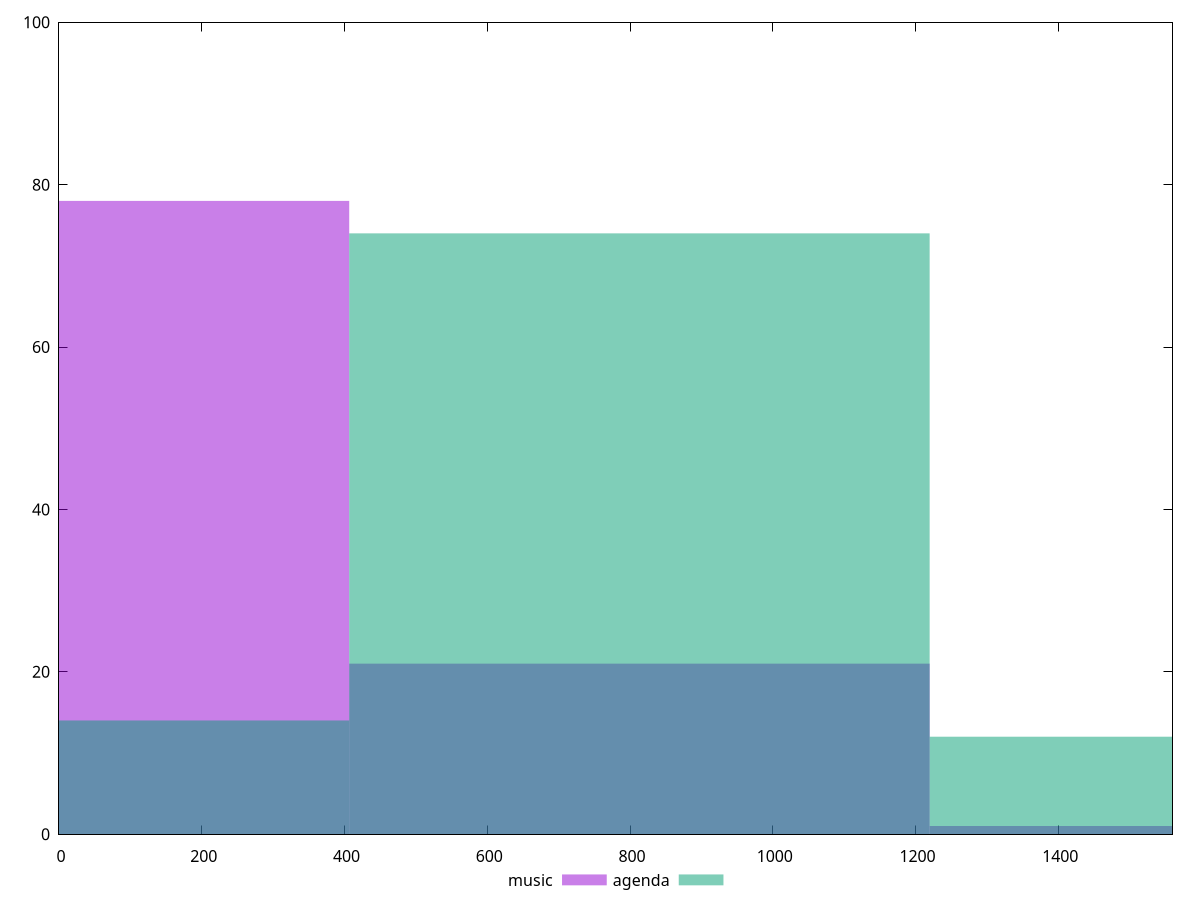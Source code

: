 reset

$music <<EOF
0 78
813.1723263342428 21
1626.3446526684857 1
EOF

$agenda <<EOF
813.1723263342428 74
1626.3446526684857 12
0 14
EOF

set key outside below
set boxwidth 813.1723263342428
set xrange [0:1560]
set yrange [0:100]
set trange [0:100]
set style fill transparent solid 0.5 noborder
set terminal svg size 640, 500 enhanced background rgb 'white'
set output "report/report_00029_2021-02-24T13-36-40.390Z/uses-http2/comparison/histogram/0_vs_1.svg"

plot $music title "music" with boxes, \
     $agenda title "agenda" with boxes

reset

